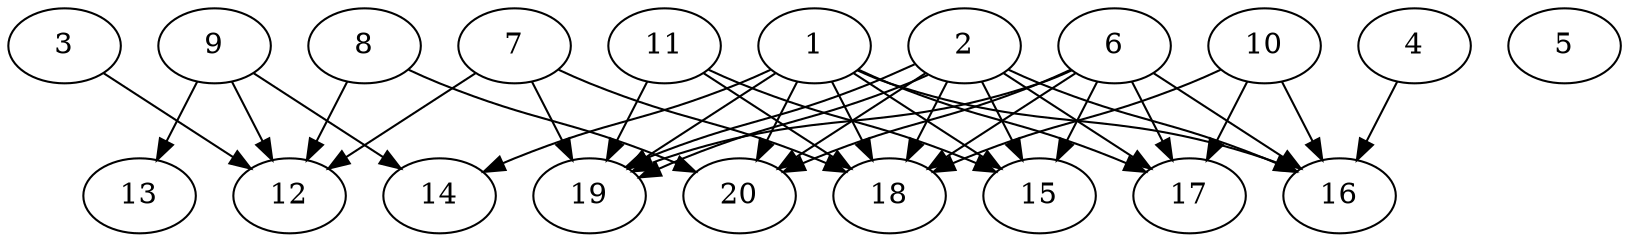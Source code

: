 // DAG automatically generated by daggen at Thu Oct  3 13:58:43 2019
// ./daggen --dot -n 20 --ccr 0.3 --fat 0.9 --regular 0.5 --density 0.5 --mindata 5242880 --maxdata 52428800 
digraph G {
  1 [size="143732053", alpha="0.18", expect_size="43119616"] 
  1 -> 14 [size ="43119616"]
  1 -> 15 [size ="43119616"]
  1 -> 16 [size ="43119616"]
  1 -> 17 [size ="43119616"]
  1 -> 18 [size ="43119616"]
  1 -> 19 [size ="43119616"]
  1 -> 20 [size ="43119616"]
  2 [size="92395520", alpha="0.10", expect_size="27718656"] 
  2 -> 15 [size ="27718656"]
  2 -> 16 [size ="27718656"]
  2 -> 17 [size ="27718656"]
  2 -> 18 [size ="27718656"]
  2 -> 19 [size ="27718656"]
  2 -> 19 [size ="27718656"]
  2 -> 20 [size ="27718656"]
  3 [size="81438720", alpha="0.18", expect_size="24431616"] 
  3 -> 12 [size ="24431616"]
  4 [size="59480747", alpha="0.14", expect_size="17844224"] 
  4 -> 16 [size ="17844224"]
  5 [size="17902933", alpha="0.02", expect_size="5370880"] 
  6 [size="92992853", alpha="0.13", expect_size="27897856"] 
  6 -> 15 [size ="27897856"]
  6 -> 16 [size ="27897856"]
  6 -> 17 [size ="27897856"]
  6 -> 18 [size ="27897856"]
  6 -> 19 [size ="27897856"]
  6 -> 20 [size ="27897856"]
  7 [size="124924587", alpha="0.13", expect_size="37477376"] 
  7 -> 12 [size ="37477376"]
  7 -> 18 [size ="37477376"]
  7 -> 19 [size ="37477376"]
  8 [size="29989547", alpha="0.05", expect_size="8996864"] 
  8 -> 12 [size ="8996864"]
  8 -> 20 [size ="8996864"]
  9 [size="145524053", alpha="0.08", expect_size="43657216"] 
  9 -> 12 [size ="43657216"]
  9 -> 13 [size ="43657216"]
  9 -> 14 [size ="43657216"]
  10 [size="48448853", alpha="0.14", expect_size="14534656"] 
  10 -> 16 [size ="14534656"]
  10 -> 17 [size ="14534656"]
  10 -> 18 [size ="14534656"]
  11 [size="118790827", alpha="0.05", expect_size="35637248"] 
  11 -> 15 [size ="35637248"]
  11 -> 18 [size ="35637248"]
  11 -> 19 [size ="35637248"]
  12 [size="103546880", alpha="0.10", expect_size="31064064"] 
  13 [size="21701973", alpha="0.09", expect_size="6510592"] 
  14 [size="159757653", alpha="0.00", expect_size="47927296"] 
  15 [size="108769280", alpha="0.14", expect_size="32630784"] 
  16 [size="126805333", alpha="0.20", expect_size="38041600"] 
  17 [size="68000427", alpha="0.07", expect_size="20400128"] 
  18 [size="169407147", alpha="0.14", expect_size="50822144"] 
  19 [size="53913600", alpha="0.03", expect_size="16174080"] 
  20 [size="115496960", alpha="0.20", expect_size="34649088"] 
}
